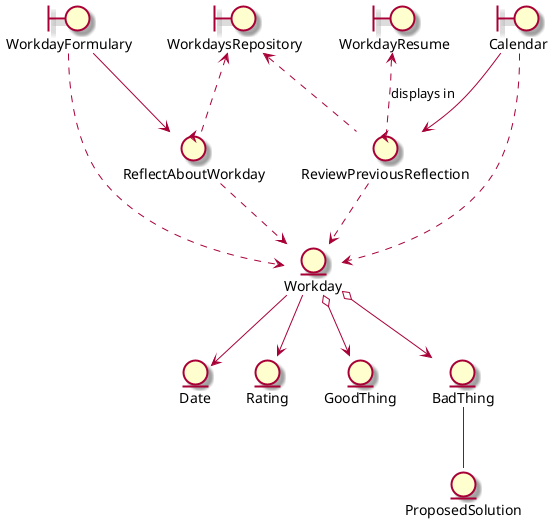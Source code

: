 @startuml
skin rose

entity Workday
entity Date
entity Rating
entity GoodThing
entity BadThing
entity ProposedSolution

control ReflectAboutWorkday
control ReviewPreviousReflection

boundary WorkdayFormulary
boundary WorkdayResume
boundary WorkdaysRepository
boundary DigitalCalendar as "Calendar"

Workday --> Date
Workday --> Rating
Workday o--> GoodThing
Workday o--> BadThing
BadThing -- ProposedSolution

ReflectAboutWorkday ..> Workday
ReflectAboutWorkday .u.> WorkdaysRepository

ReviewPreviousReflection ..> Workday
ReviewPreviousReflection .u.> WorkdaysRepository
ReviewPreviousReflection .u.> WorkdayResume : displays in

DigitalCalendar --> ReviewPreviousReflection
DigitalCalendar ..> Workday
WorkdayFormulary --> ReflectAboutWorkday
WorkdayFormulary ..> Workday

@enduml